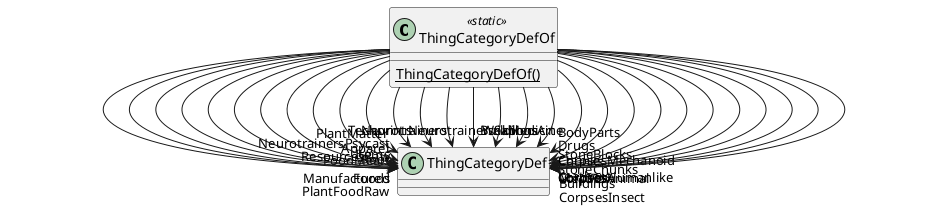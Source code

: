 @startuml
class ThingCategoryDefOf <<static>> {
    {static} ThingCategoryDefOf()
}
ThingCategoryDefOf --> "Foods" ThingCategoryDef
ThingCategoryDefOf --> "FoodMeals" ThingCategoryDef
ThingCategoryDefOf --> "Manufactured" ThingCategoryDef
ThingCategoryDefOf --> "Root" ThingCategoryDef
ThingCategoryDefOf --> "Apparel" ThingCategoryDef
ThingCategoryDefOf --> "PlantFoodRaw" ThingCategoryDef
ThingCategoryDefOf --> "PlantMatter" ThingCategoryDef
ThingCategoryDefOf --> "ResourcesRaw" ThingCategoryDef
ThingCategoryDefOf --> "Items" ThingCategoryDef
ThingCategoryDefOf --> "Neurotrainers" ThingCategoryDef
ThingCategoryDefOf --> "NeurotrainersPsycast" ThingCategoryDef
ThingCategoryDefOf --> "NeurotrainersSkill" ThingCategoryDef
ThingCategoryDefOf --> "Techprints" ThingCategoryDef
ThingCategoryDefOf --> "BuildingsArt" ThingCategoryDef
ThingCategoryDefOf --> "Weapons" ThingCategoryDef
ThingCategoryDefOf --> "Medicine" ThingCategoryDef
ThingCategoryDefOf --> "Drugs" ThingCategoryDef
ThingCategoryDefOf --> "BodyParts" ThingCategoryDef
ThingCategoryDefOf --> "Chunks" ThingCategoryDef
ThingCategoryDefOf --> "StoneChunks" ThingCategoryDef
ThingCategoryDefOf --> "StoneBlocks" ThingCategoryDef
ThingCategoryDefOf --> "MeatRaw" ThingCategoryDef
ThingCategoryDefOf --> "Leathers" ThingCategoryDef
ThingCategoryDefOf --> "Buildings" ThingCategoryDef
ThingCategoryDefOf --> "Corpses" ThingCategoryDef
ThingCategoryDefOf --> "CorpsesHumanlike" ThingCategoryDef
ThingCategoryDefOf --> "CorpsesMechanoid" ThingCategoryDef
ThingCategoryDefOf --> "CorpsesInsect" ThingCategoryDef
ThingCategoryDefOf --> "CorpsesAnimal" ThingCategoryDef
@enduml
